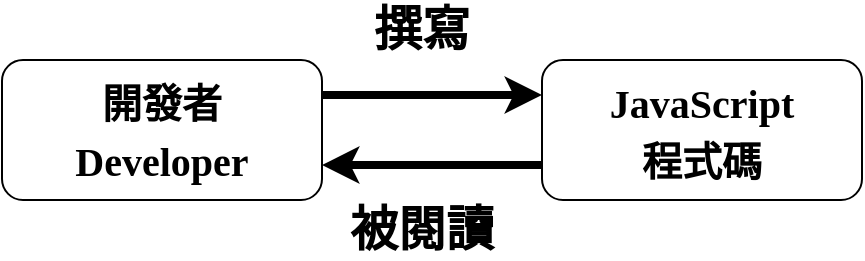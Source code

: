 <mxfile version="13.1.3">
    <diagram id="6hGFLwfOUW9BJ-s0fimq" name="Page-1">
        <mxGraphModel dx="900" dy="700" grid="1" gridSize="10" guides="1" tooltips="1" connect="1" arrows="1" fold="1" page="1" pageScale="1" pageWidth="500" pageHeight="300" math="0" shadow="0">
            <root>
                <mxCell id="0"/>
                <mxCell id="1" parent="0"/>
                <mxCell id="14" style="edgeStyle=orthogonalEdgeStyle;rounded=0;orthogonalLoop=1;jettySize=auto;html=1;exitX=0;exitY=0.75;exitDx=0;exitDy=0;entryX=1;entryY=0.75;entryDx=0;entryDy=0;strokeWidth=4;" parent="1" source="3" target="4" edge="1">
                    <mxGeometry relative="1" as="geometry"/>
                </mxCell>
                <mxCell id="3" value="&lt;span style=&quot;font-size: 20px&quot;&gt;JavaScript&lt;br&gt;程式碼&lt;br&gt;&lt;/span&gt;" style="rounded=1;whiteSpace=wrap;html=1;fontFamily=微軟正黑體;fontSize=24;fontStyle=1" parent="1" vertex="1">
                    <mxGeometry x="295" y="105" width="160" height="70" as="geometry"/>
                </mxCell>
                <mxCell id="12" style="edgeStyle=orthogonalEdgeStyle;rounded=0;orthogonalLoop=1;jettySize=auto;html=1;exitX=1;exitY=0.25;exitDx=0;exitDy=0;entryX=0;entryY=0.25;entryDx=0;entryDy=0;strokeWidth=4;" parent="1" source="4" target="3" edge="1">
                    <mxGeometry relative="1" as="geometry"/>
                </mxCell>
                <mxCell id="4" value="&lt;font style=&quot;font-size: 20px&quot;&gt;開發者&lt;br&gt;Developer&lt;/font&gt;" style="rounded=1;whiteSpace=wrap;html=1;fontFamily=微軟正黑體;fontSize=24;fontStyle=1" parent="1" vertex="1">
                    <mxGeometry x="25" y="105" width="160" height="70" as="geometry"/>
                </mxCell>
                <mxCell id="20" value="被閱讀" style="text;html=1;strokeColor=none;fillColor=none;align=center;verticalAlign=middle;whiteSpace=wrap;rounded=0;fontFamily=微軟正黑體;fontSize=24;fontStyle=1" parent="1" vertex="1">
                    <mxGeometry x="155" y="180" width="160" height="20" as="geometry"/>
                </mxCell>
                <mxCell id="21" value="撰寫" style="text;html=1;strokeColor=none;fillColor=none;align=center;verticalAlign=middle;whiteSpace=wrap;rounded=0;fontFamily=微軟正黑體;fontSize=24;fontStyle=1" parent="1" vertex="1">
                    <mxGeometry x="155" y="80" width="160" height="20" as="geometry"/>
                </mxCell>
            </root>
        </mxGraphModel>
    </diagram>
</mxfile>